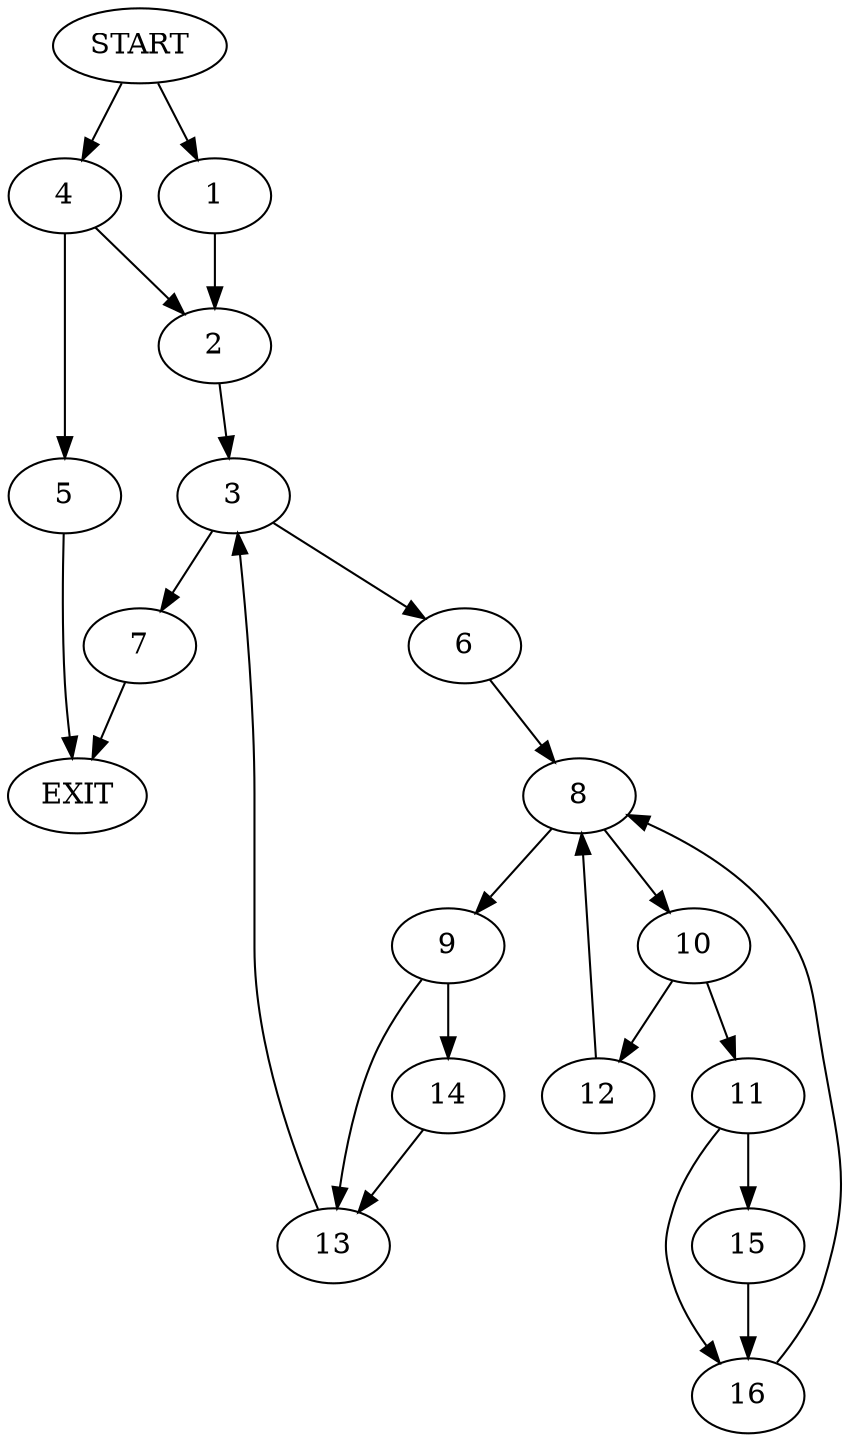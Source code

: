digraph {
0 [label="START"]
17 [label="EXIT"]
0 -> 1
1 -> 2
2 -> 3
0 -> 4
4 -> 2
4 -> 5
5 -> 17
3 -> 6
3 -> 7
6 -> 8
7 -> 17
8 -> 9
8 -> 10
10 -> 11
10 -> 12
9 -> 13
9 -> 14
13 -> 3
14 -> 13
12 -> 8
11 -> 15
11 -> 16
15 -> 16
16 -> 8
}
